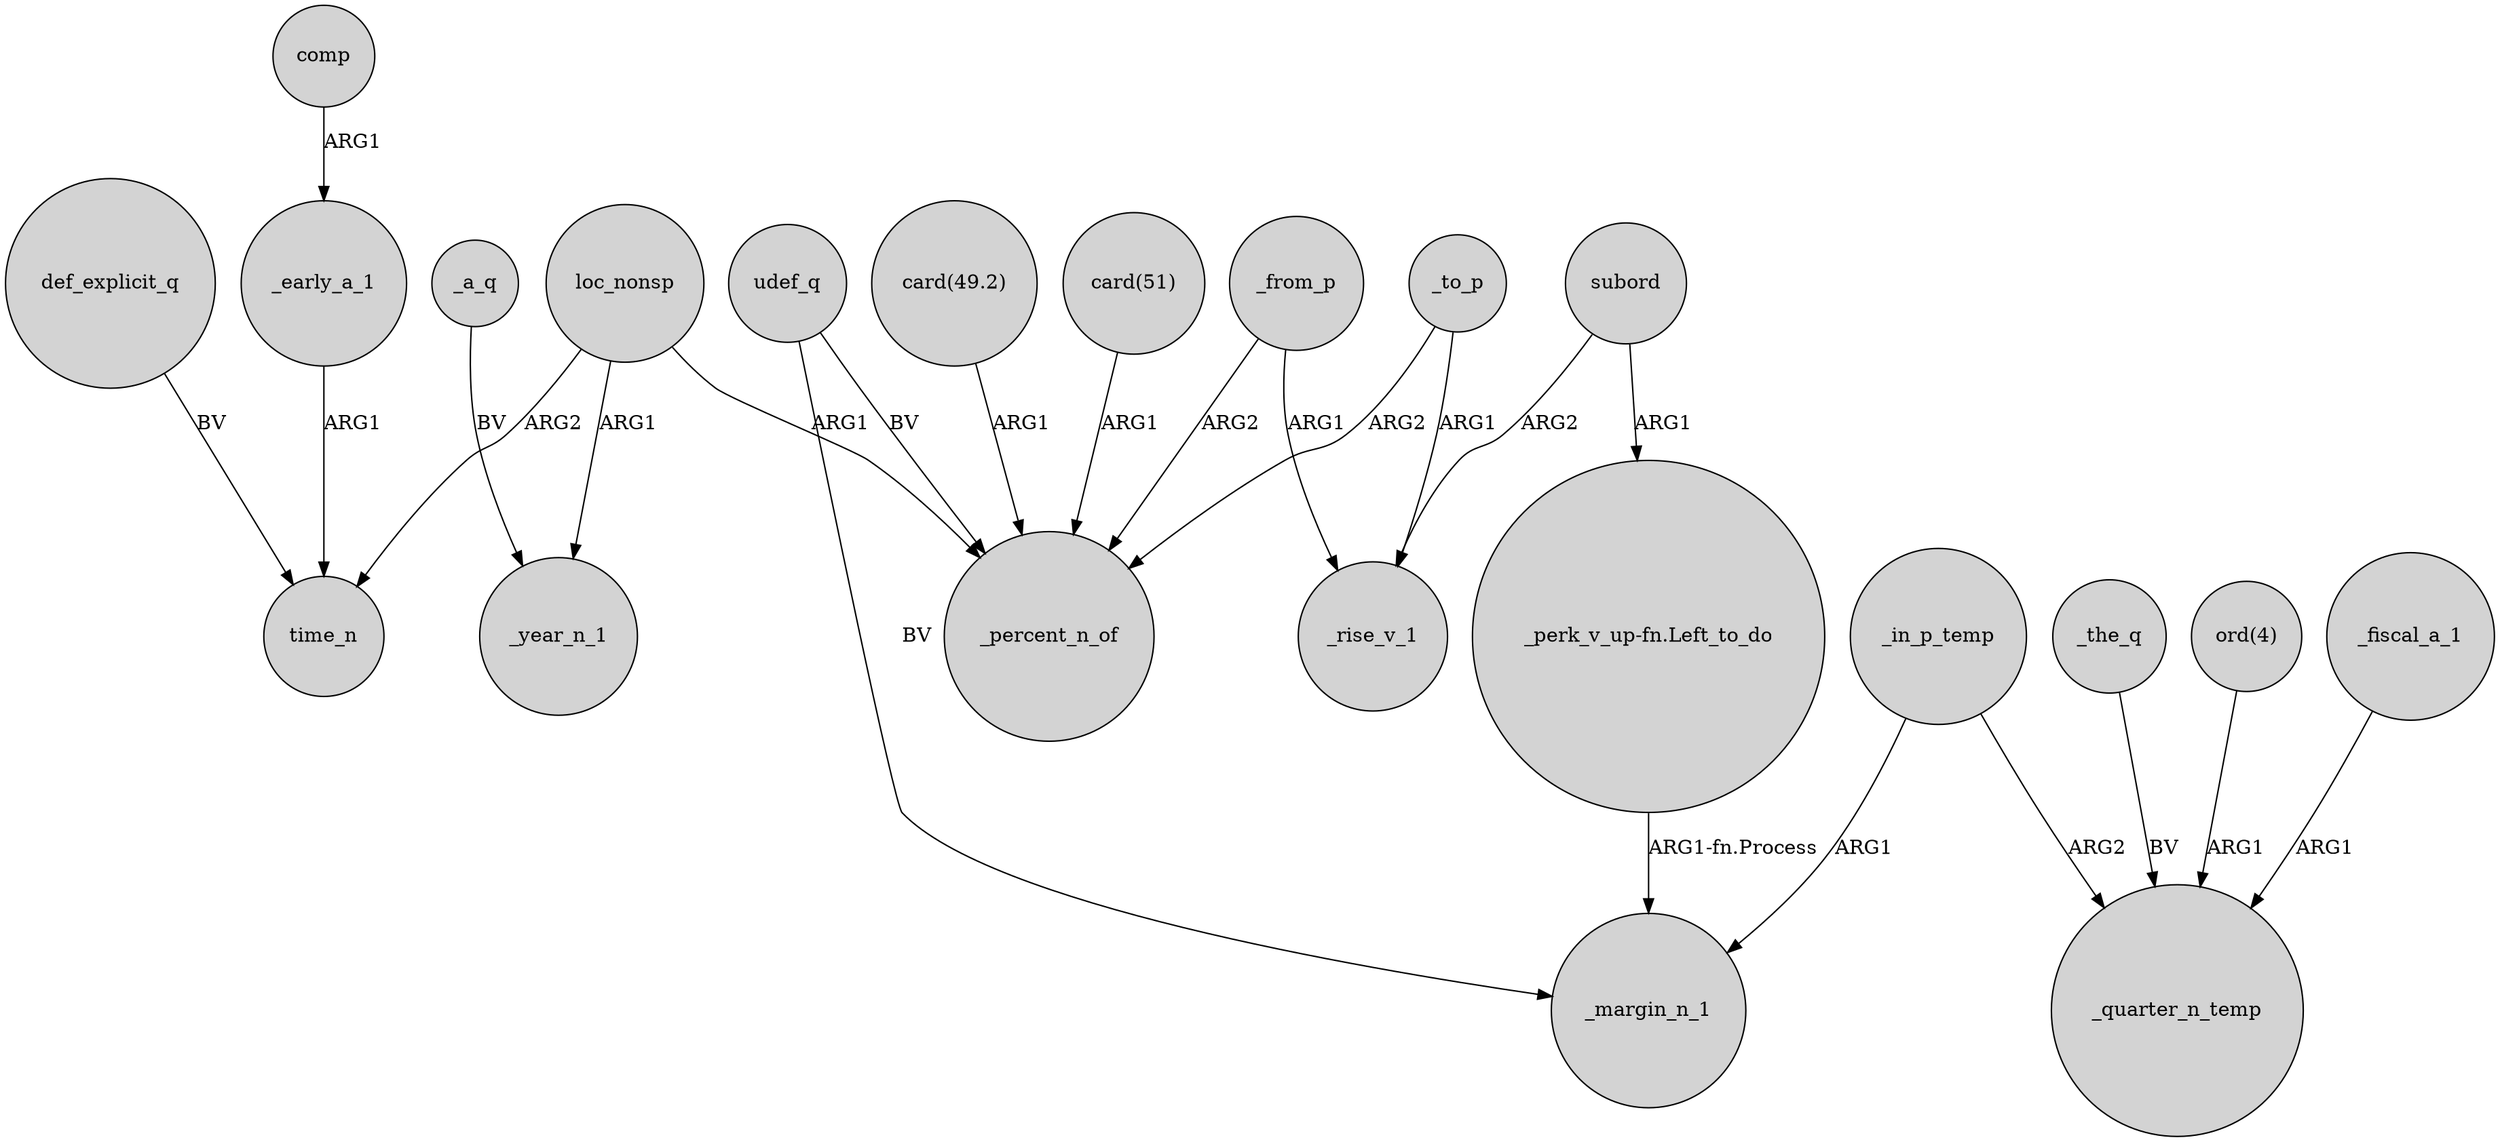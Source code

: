 digraph {
	node [shape=circle style=filled]
	_early_a_1 -> time_n [label=ARG1]
	_in_p_temp -> _quarter_n_temp [label=ARG2]
	loc_nonsp -> _year_n_1 [label=ARG1]
	_in_p_temp -> _margin_n_1 [label=ARG1]
	_the_q -> _quarter_n_temp [label=BV]
	udef_q -> _margin_n_1 [label=BV]
	comp -> _early_a_1 [label=ARG1]
	_to_p -> _percent_n_of [label=ARG2]
	_a_q -> _year_n_1 [label=BV]
	_to_p -> _rise_v_1 [label=ARG1]
	udef_q -> _percent_n_of [label=BV]
	"ord(4)" -> _quarter_n_temp [label=ARG1]
	_from_p -> _percent_n_of [label=ARG2]
	"card(51)" -> _percent_n_of [label=ARG1]
	"_perk_v_up-fn.Left_to_do" -> _margin_n_1 [label="ARG1-fn.Process"]
	def_explicit_q -> time_n [label=BV]
	loc_nonsp -> time_n [label=ARG2]
	loc_nonsp -> _percent_n_of [label=ARG1]
	_fiscal_a_1 -> _quarter_n_temp [label=ARG1]
	"card(49.2)" -> _percent_n_of [label=ARG1]
	subord -> "_perk_v_up-fn.Left_to_do" [label=ARG1]
	subord -> _rise_v_1 [label=ARG2]
	_from_p -> _rise_v_1 [label=ARG1]
}
